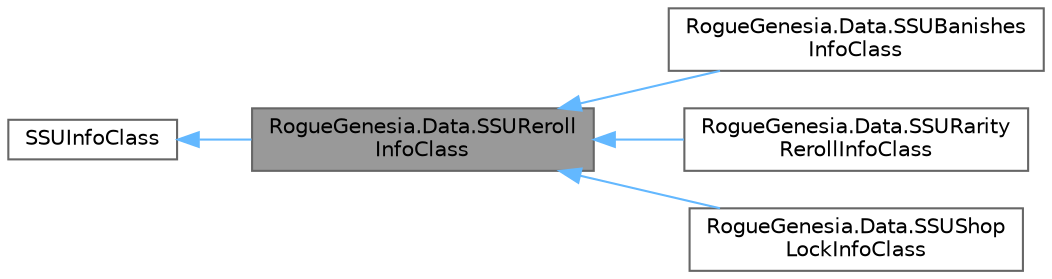 digraph "RogueGenesia.Data.SSURerollInfoClass"
{
 // LATEX_PDF_SIZE
  bgcolor="transparent";
  edge [fontname=Helvetica,fontsize=10,labelfontname=Helvetica,labelfontsize=10];
  node [fontname=Helvetica,fontsize=10,shape=box,height=0.2,width=0.4];
  rankdir="LR";
  Node1 [label="RogueGenesia.Data.SSUReroll\lInfoClass",height=0.2,width=0.4,color="gray40", fillcolor="grey60", style="filled", fontcolor="black",tooltip=" "];
  Node2 -> Node1 [dir="back",color="steelblue1",style="solid"];
  Node2 [label="SSUInfoClass",height=0.2,width=0.4,color="gray40", fillcolor="white", style="filled",URL="$class_rogue_genesia_1_1_data_1_1_s_s_u_info_class.html",tooltip=" "];
  Node1 -> Node3 [dir="back",color="steelblue1",style="solid"];
  Node3 [label="RogueGenesia.Data.SSUBanishes\lInfoClass",height=0.2,width=0.4,color="gray40", fillcolor="white", style="filled",URL="$class_rogue_genesia_1_1_data_1_1_s_s_u_banishes_info_class.html",tooltip=" "];
  Node1 -> Node4 [dir="back",color="steelblue1",style="solid"];
  Node4 [label="RogueGenesia.Data.SSURarity\lRerollInfoClass",height=0.2,width=0.4,color="gray40", fillcolor="white", style="filled",URL="$class_rogue_genesia_1_1_data_1_1_s_s_u_rarity_reroll_info_class.html",tooltip=" "];
  Node1 -> Node5 [dir="back",color="steelblue1",style="solid"];
  Node5 [label="RogueGenesia.Data.SSUShop\lLockInfoClass",height=0.2,width=0.4,color="gray40", fillcolor="white", style="filled",URL="$class_rogue_genesia_1_1_data_1_1_s_s_u_shop_lock_info_class.html",tooltip=" "];
}
